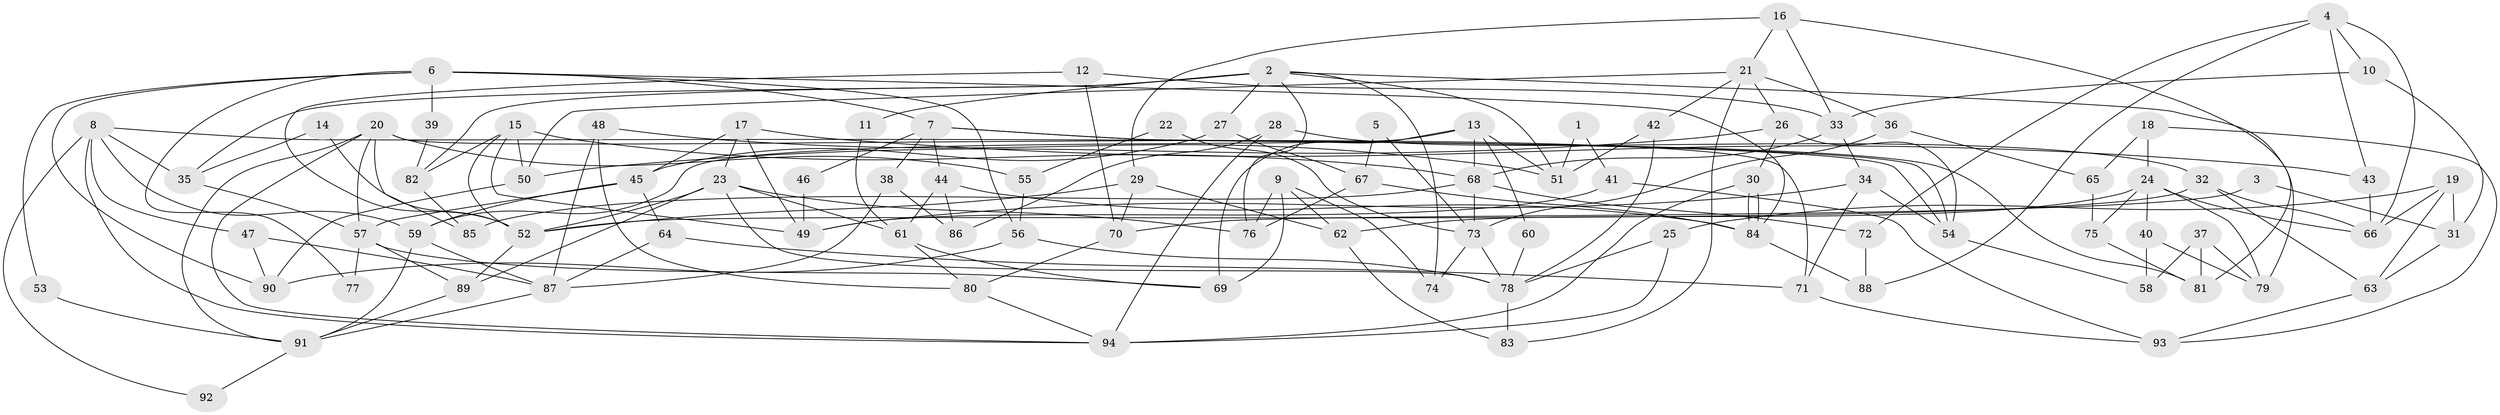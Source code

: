 // coarse degree distribution, {2: 0.12307692307692308, 8: 0.06153846153846154, 5: 0.13846153846153847, 6: 0.13846153846153847, 3: 0.23076923076923078, 7: 0.09230769230769231, 4: 0.16923076923076924, 10: 0.015384615384615385, 11: 0.015384615384615385, 9: 0.015384615384615385}
// Generated by graph-tools (version 1.1) at 2025/52/02/27/25 19:52:06]
// undirected, 94 vertices, 188 edges
graph export_dot {
graph [start="1"]
  node [color=gray90,style=filled];
  1;
  2;
  3;
  4;
  5;
  6;
  7;
  8;
  9;
  10;
  11;
  12;
  13;
  14;
  15;
  16;
  17;
  18;
  19;
  20;
  21;
  22;
  23;
  24;
  25;
  26;
  27;
  28;
  29;
  30;
  31;
  32;
  33;
  34;
  35;
  36;
  37;
  38;
  39;
  40;
  41;
  42;
  43;
  44;
  45;
  46;
  47;
  48;
  49;
  50;
  51;
  52;
  53;
  54;
  55;
  56;
  57;
  58;
  59;
  60;
  61;
  62;
  63;
  64;
  65;
  66;
  67;
  68;
  69;
  70;
  71;
  72;
  73;
  74;
  75;
  76;
  77;
  78;
  79;
  80;
  81;
  82;
  83;
  84;
  85;
  86;
  87;
  88;
  89;
  90;
  91;
  92;
  93;
  94;
  1 -- 51;
  1 -- 41;
  2 -- 35;
  2 -- 51;
  2 -- 11;
  2 -- 27;
  2 -- 74;
  2 -- 76;
  2 -- 79;
  2 -- 82;
  3 -- 31;
  3 -- 70;
  4 -- 72;
  4 -- 66;
  4 -- 10;
  4 -- 43;
  4 -- 88;
  5 -- 67;
  5 -- 73;
  6 -- 84;
  6 -- 90;
  6 -- 7;
  6 -- 39;
  6 -- 53;
  6 -- 56;
  6 -- 77;
  7 -- 44;
  7 -- 38;
  7 -- 46;
  7 -- 54;
  7 -- 81;
  8 -- 59;
  8 -- 54;
  8 -- 35;
  8 -- 47;
  8 -- 92;
  8 -- 94;
  9 -- 69;
  9 -- 76;
  9 -- 62;
  9 -- 74;
  10 -- 33;
  10 -- 31;
  11 -- 61;
  12 -- 33;
  12 -- 52;
  12 -- 70;
  13 -- 59;
  13 -- 69;
  13 -- 51;
  13 -- 60;
  13 -- 68;
  14 -- 52;
  14 -- 35;
  15 -- 49;
  15 -- 68;
  15 -- 50;
  15 -- 52;
  15 -- 82;
  16 -- 81;
  16 -- 29;
  16 -- 21;
  16 -- 33;
  17 -- 43;
  17 -- 45;
  17 -- 23;
  17 -- 49;
  18 -- 93;
  18 -- 24;
  18 -- 65;
  19 -- 25;
  19 -- 63;
  19 -- 31;
  19 -- 66;
  20 -- 57;
  20 -- 94;
  20 -- 55;
  20 -- 71;
  20 -- 85;
  20 -- 91;
  21 -- 50;
  21 -- 26;
  21 -- 36;
  21 -- 42;
  21 -- 83;
  22 -- 73;
  22 -- 55;
  23 -- 78;
  23 -- 52;
  23 -- 61;
  23 -- 76;
  23 -- 89;
  24 -- 75;
  24 -- 62;
  24 -- 40;
  24 -- 66;
  24 -- 79;
  25 -- 78;
  25 -- 94;
  26 -- 54;
  26 -- 30;
  26 -- 50;
  27 -- 67;
  27 -- 45;
  28 -- 32;
  28 -- 94;
  28 -- 86;
  29 -- 52;
  29 -- 70;
  29 -- 62;
  30 -- 84;
  30 -- 84;
  30 -- 94;
  31 -- 63;
  32 -- 66;
  32 -- 52;
  32 -- 63;
  33 -- 68;
  33 -- 34;
  34 -- 71;
  34 -- 49;
  34 -- 54;
  35 -- 57;
  36 -- 73;
  36 -- 65;
  37 -- 79;
  37 -- 58;
  37 -- 81;
  38 -- 87;
  38 -- 86;
  39 -- 82;
  40 -- 79;
  40 -- 58;
  41 -- 49;
  41 -- 93;
  42 -- 78;
  42 -- 51;
  43 -- 66;
  44 -- 61;
  44 -- 86;
  44 -- 84;
  45 -- 59;
  45 -- 57;
  45 -- 64;
  46 -- 49;
  47 -- 90;
  47 -- 87;
  48 -- 51;
  48 -- 87;
  48 -- 80;
  50 -- 90;
  52 -- 89;
  53 -- 91;
  54 -- 58;
  55 -- 56;
  56 -- 78;
  56 -- 90;
  57 -- 89;
  57 -- 69;
  57 -- 77;
  59 -- 87;
  59 -- 91;
  60 -- 78;
  61 -- 80;
  61 -- 69;
  62 -- 83;
  63 -- 93;
  64 -- 87;
  64 -- 71;
  65 -- 75;
  67 -- 84;
  67 -- 76;
  68 -- 85;
  68 -- 72;
  68 -- 73;
  70 -- 80;
  71 -- 93;
  72 -- 88;
  73 -- 74;
  73 -- 78;
  75 -- 81;
  78 -- 83;
  80 -- 94;
  82 -- 85;
  84 -- 88;
  87 -- 91;
  89 -- 91;
  91 -- 92;
}
